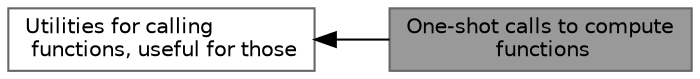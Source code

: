 digraph "One-shot calls to compute functions"
{
 // LATEX_PDF_SIZE
  bgcolor="transparent";
  edge [fontname=Helvetica,fontsize=10,labelfontname=Helvetica,labelfontsize=10];
  node [fontname=Helvetica,fontsize=10,shape=box,height=0.2,width=0.4];
  rankdir=LR;
  Node1 [id="Node000001",label="One-shot calls to compute\l functions",height=0.2,width=0.4,color="gray40", fillcolor="grey60", style="filled", fontcolor="black",tooltip=" "];
  Node2 [id="Node000002",label="Utilities for calling\l functions, useful for those",height=0.2,width=0.4,color="grey40", fillcolor="white", style="filled",URL="$group__compute-internals.html",tooltip=" "];
  Node2->Node1 [shape=plaintext, dir="back", style="solid"];
}
